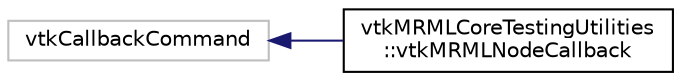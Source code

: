 digraph "Graphical Class Hierarchy"
{
  bgcolor="transparent";
  edge [fontname="Helvetica",fontsize="10",labelfontname="Helvetica",labelfontsize="10"];
  node [fontname="Helvetica",fontsize="10",shape=record];
  rankdir="LR";
  Node390 [label="vtkCallbackCommand",height=0.2,width=0.4,color="grey75"];
  Node390 -> Node0 [dir="back",color="midnightblue",fontsize="10",style="solid",fontname="Helvetica"];
  Node0 [label="vtkMRMLCoreTestingUtilities\l::vtkMRMLNodeCallback",height=0.2,width=0.4,color="black",URL="$classvtkMRMLCoreTestingUtilities_1_1vtkMRMLNodeCallback.html"];
}
